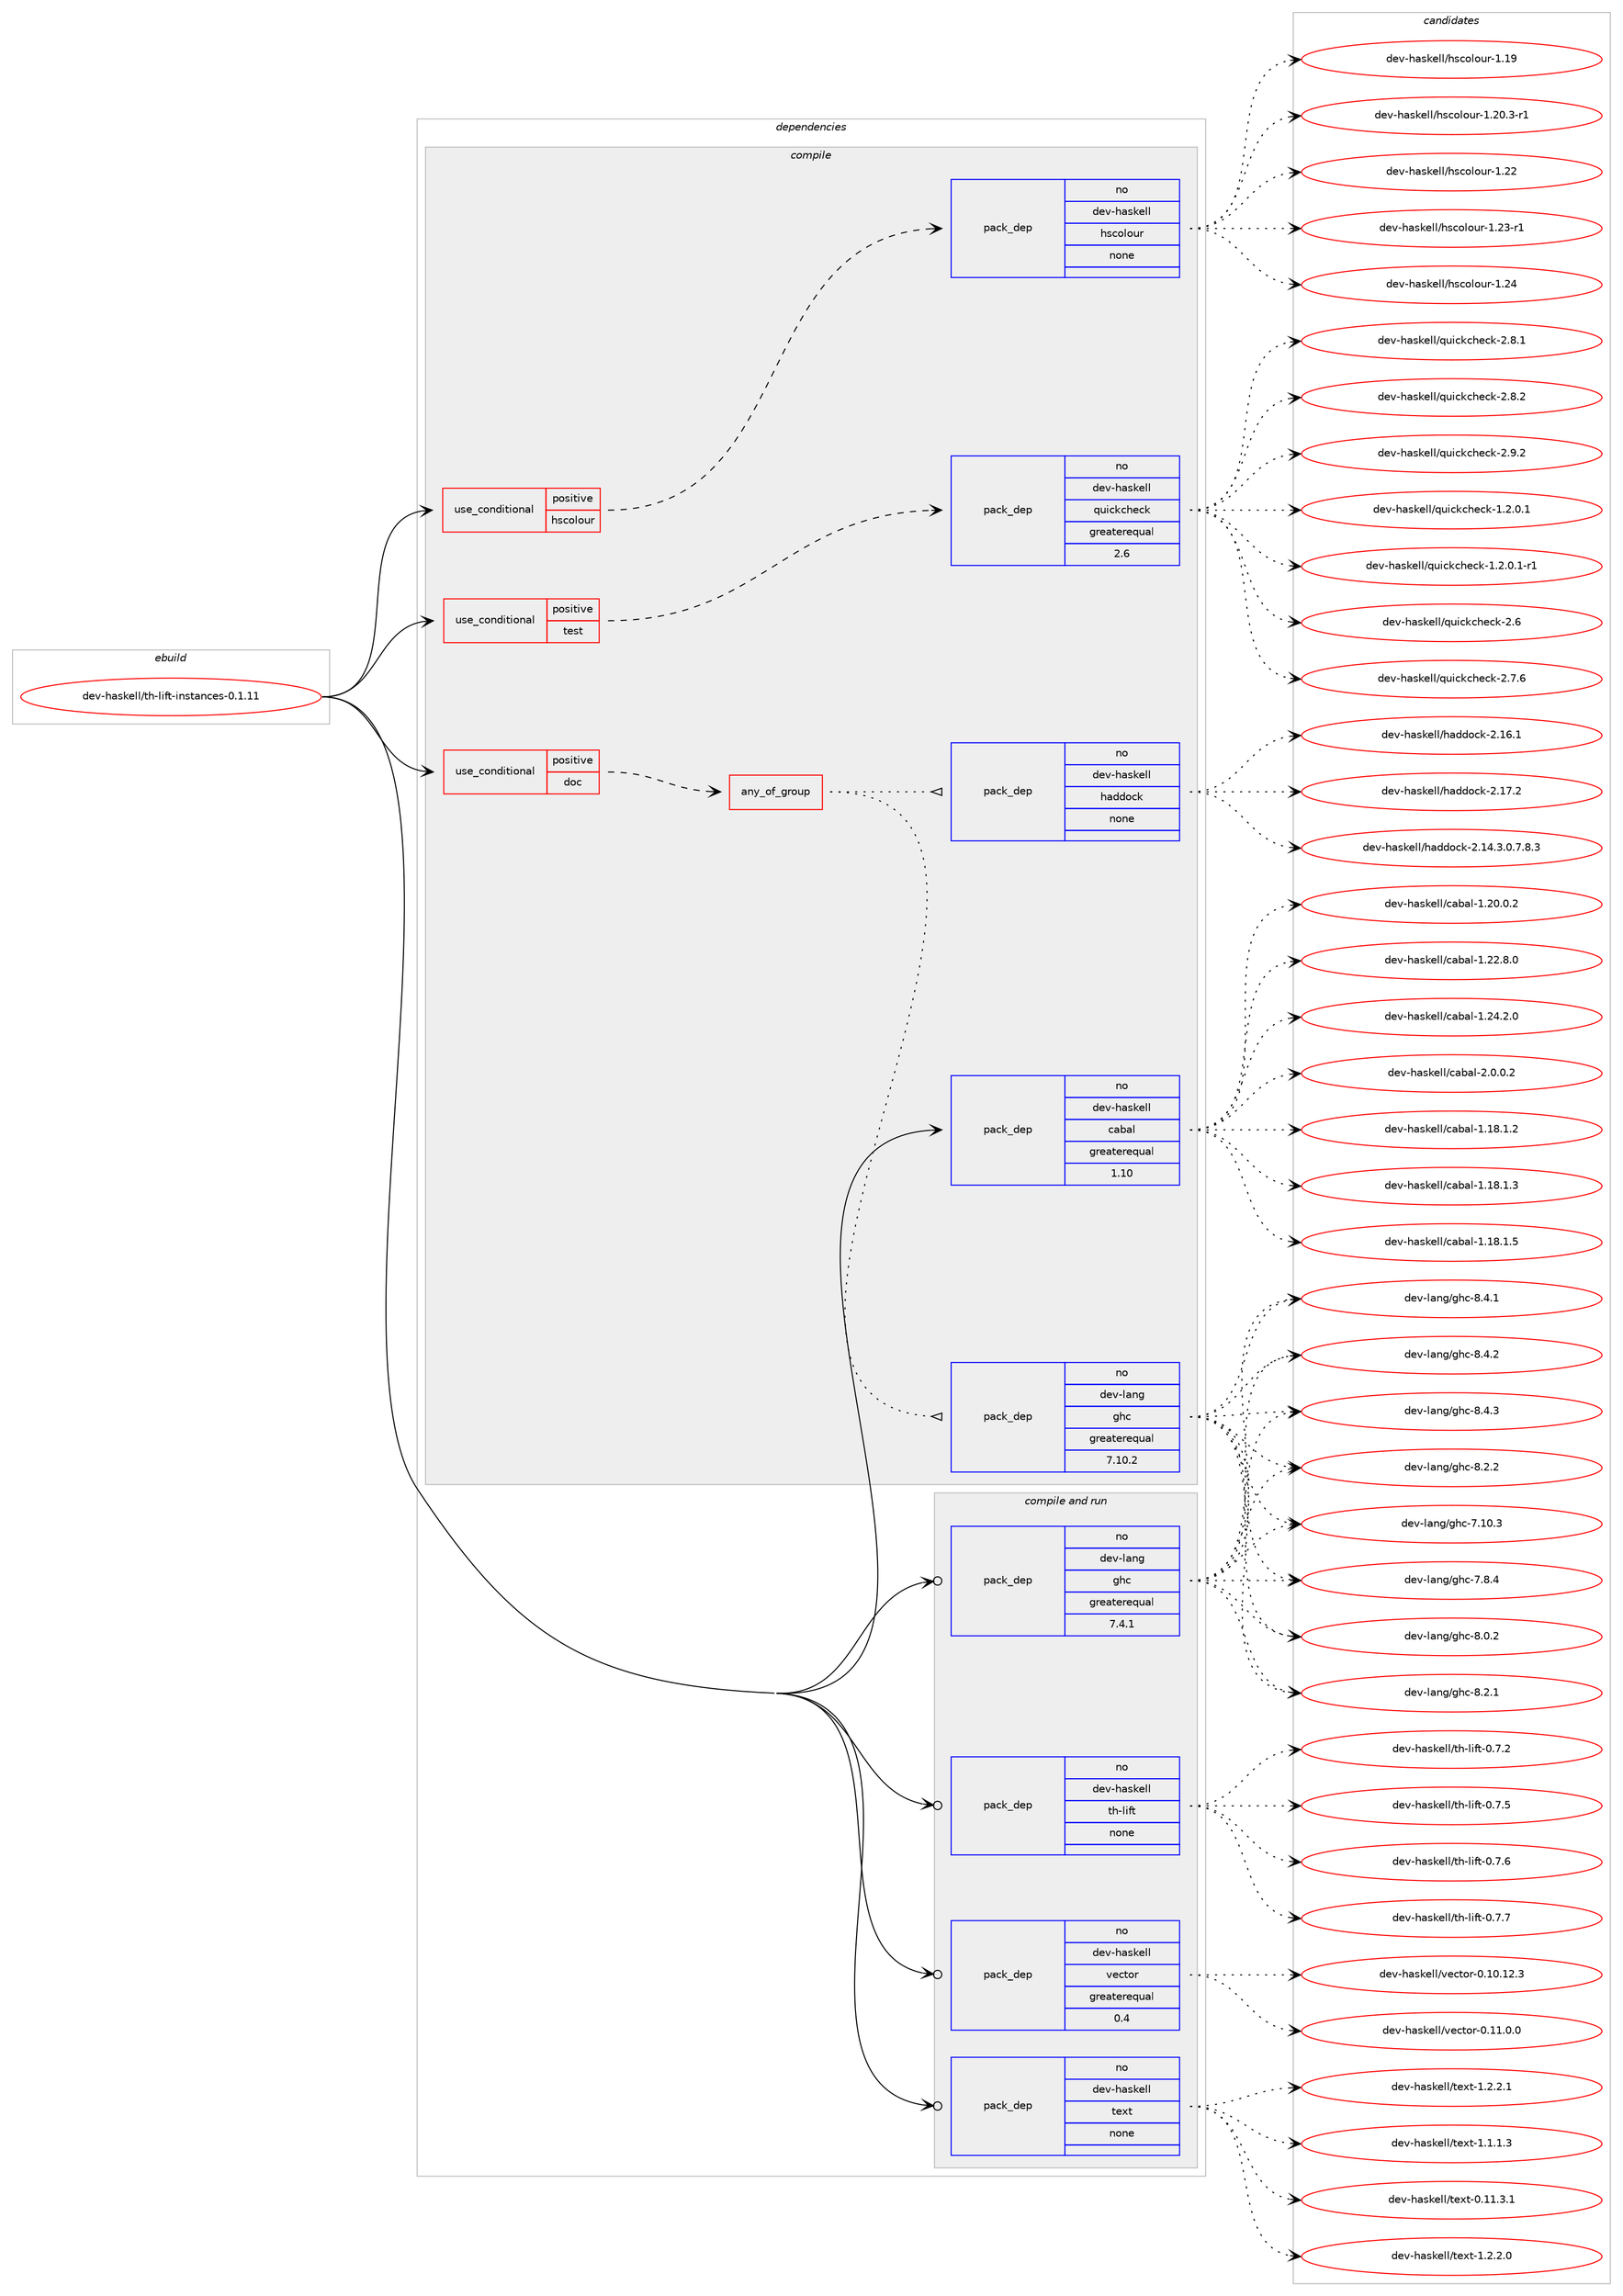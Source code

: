 digraph prolog {

# *************
# Graph options
# *************

newrank=true;
concentrate=true;
compound=true;
graph [rankdir=LR,fontname=Helvetica,fontsize=10,ranksep=1.5];#, ranksep=2.5, nodesep=0.2];
edge  [arrowhead=vee];
node  [fontname=Helvetica,fontsize=10];

# **********
# The ebuild
# **********

subgraph cluster_leftcol {
color=gray;
rank=same;
label=<<i>ebuild</i>>;
id [label="dev-haskell/th-lift-instances-0.1.11", color=red, width=4, href="../dev-haskell/th-lift-instances-0.1.11.svg"];
}

# ****************
# The dependencies
# ****************

subgraph cluster_midcol {
color=gray;
label=<<i>dependencies</i>>;
subgraph cluster_compile {
fillcolor="#eeeeee";
style=filled;
label=<<i>compile</i>>;
subgraph cond361786 {
dependency1346049 [label=<<TABLE BORDER="0" CELLBORDER="1" CELLSPACING="0" CELLPADDING="4"><TR><TD ROWSPAN="3" CELLPADDING="10">use_conditional</TD></TR><TR><TD>positive</TD></TR><TR><TD>doc</TD></TR></TABLE>>, shape=none, color=red];
subgraph any21670 {
dependency1346050 [label=<<TABLE BORDER="0" CELLBORDER="1" CELLSPACING="0" CELLPADDING="4"><TR><TD CELLPADDING="10">any_of_group</TD></TR></TABLE>>, shape=none, color=red];subgraph pack962041 {
dependency1346051 [label=<<TABLE BORDER="0" CELLBORDER="1" CELLSPACING="0" CELLPADDING="4" WIDTH="220"><TR><TD ROWSPAN="6" CELLPADDING="30">pack_dep</TD></TR><TR><TD WIDTH="110">no</TD></TR><TR><TD>dev-haskell</TD></TR><TR><TD>haddock</TD></TR><TR><TD>none</TD></TR><TR><TD></TD></TR></TABLE>>, shape=none, color=blue];
}
dependency1346050:e -> dependency1346051:w [weight=20,style="dotted",arrowhead="oinv"];
subgraph pack962042 {
dependency1346052 [label=<<TABLE BORDER="0" CELLBORDER="1" CELLSPACING="0" CELLPADDING="4" WIDTH="220"><TR><TD ROWSPAN="6" CELLPADDING="30">pack_dep</TD></TR><TR><TD WIDTH="110">no</TD></TR><TR><TD>dev-lang</TD></TR><TR><TD>ghc</TD></TR><TR><TD>greaterequal</TD></TR><TR><TD>7.10.2</TD></TR></TABLE>>, shape=none, color=blue];
}
dependency1346050:e -> dependency1346052:w [weight=20,style="dotted",arrowhead="oinv"];
}
dependency1346049:e -> dependency1346050:w [weight=20,style="dashed",arrowhead="vee"];
}
id:e -> dependency1346049:w [weight=20,style="solid",arrowhead="vee"];
subgraph cond361787 {
dependency1346053 [label=<<TABLE BORDER="0" CELLBORDER="1" CELLSPACING="0" CELLPADDING="4"><TR><TD ROWSPAN="3" CELLPADDING="10">use_conditional</TD></TR><TR><TD>positive</TD></TR><TR><TD>hscolour</TD></TR></TABLE>>, shape=none, color=red];
subgraph pack962043 {
dependency1346054 [label=<<TABLE BORDER="0" CELLBORDER="1" CELLSPACING="0" CELLPADDING="4" WIDTH="220"><TR><TD ROWSPAN="6" CELLPADDING="30">pack_dep</TD></TR><TR><TD WIDTH="110">no</TD></TR><TR><TD>dev-haskell</TD></TR><TR><TD>hscolour</TD></TR><TR><TD>none</TD></TR><TR><TD></TD></TR></TABLE>>, shape=none, color=blue];
}
dependency1346053:e -> dependency1346054:w [weight=20,style="dashed",arrowhead="vee"];
}
id:e -> dependency1346053:w [weight=20,style="solid",arrowhead="vee"];
subgraph cond361788 {
dependency1346055 [label=<<TABLE BORDER="0" CELLBORDER="1" CELLSPACING="0" CELLPADDING="4"><TR><TD ROWSPAN="3" CELLPADDING="10">use_conditional</TD></TR><TR><TD>positive</TD></TR><TR><TD>test</TD></TR></TABLE>>, shape=none, color=red];
subgraph pack962044 {
dependency1346056 [label=<<TABLE BORDER="0" CELLBORDER="1" CELLSPACING="0" CELLPADDING="4" WIDTH="220"><TR><TD ROWSPAN="6" CELLPADDING="30">pack_dep</TD></TR><TR><TD WIDTH="110">no</TD></TR><TR><TD>dev-haskell</TD></TR><TR><TD>quickcheck</TD></TR><TR><TD>greaterequal</TD></TR><TR><TD>2.6</TD></TR></TABLE>>, shape=none, color=blue];
}
dependency1346055:e -> dependency1346056:w [weight=20,style="dashed",arrowhead="vee"];
}
id:e -> dependency1346055:w [weight=20,style="solid",arrowhead="vee"];
subgraph pack962045 {
dependency1346057 [label=<<TABLE BORDER="0" CELLBORDER="1" CELLSPACING="0" CELLPADDING="4" WIDTH="220"><TR><TD ROWSPAN="6" CELLPADDING="30">pack_dep</TD></TR><TR><TD WIDTH="110">no</TD></TR><TR><TD>dev-haskell</TD></TR><TR><TD>cabal</TD></TR><TR><TD>greaterequal</TD></TR><TR><TD>1.10</TD></TR></TABLE>>, shape=none, color=blue];
}
id:e -> dependency1346057:w [weight=20,style="solid",arrowhead="vee"];
}
subgraph cluster_compileandrun {
fillcolor="#eeeeee";
style=filled;
label=<<i>compile and run</i>>;
subgraph pack962046 {
dependency1346058 [label=<<TABLE BORDER="0" CELLBORDER="1" CELLSPACING="0" CELLPADDING="4" WIDTH="220"><TR><TD ROWSPAN="6" CELLPADDING="30">pack_dep</TD></TR><TR><TD WIDTH="110">no</TD></TR><TR><TD>dev-haskell</TD></TR><TR><TD>text</TD></TR><TR><TD>none</TD></TR><TR><TD></TD></TR></TABLE>>, shape=none, color=blue];
}
id:e -> dependency1346058:w [weight=20,style="solid",arrowhead="odotvee"];
subgraph pack962047 {
dependency1346059 [label=<<TABLE BORDER="0" CELLBORDER="1" CELLSPACING="0" CELLPADDING="4" WIDTH="220"><TR><TD ROWSPAN="6" CELLPADDING="30">pack_dep</TD></TR><TR><TD WIDTH="110">no</TD></TR><TR><TD>dev-haskell</TD></TR><TR><TD>th-lift</TD></TR><TR><TD>none</TD></TR><TR><TD></TD></TR></TABLE>>, shape=none, color=blue];
}
id:e -> dependency1346059:w [weight=20,style="solid",arrowhead="odotvee"];
subgraph pack962048 {
dependency1346060 [label=<<TABLE BORDER="0" CELLBORDER="1" CELLSPACING="0" CELLPADDING="4" WIDTH="220"><TR><TD ROWSPAN="6" CELLPADDING="30">pack_dep</TD></TR><TR><TD WIDTH="110">no</TD></TR><TR><TD>dev-haskell</TD></TR><TR><TD>vector</TD></TR><TR><TD>greaterequal</TD></TR><TR><TD>0.4</TD></TR></TABLE>>, shape=none, color=blue];
}
id:e -> dependency1346060:w [weight=20,style="solid",arrowhead="odotvee"];
subgraph pack962049 {
dependency1346061 [label=<<TABLE BORDER="0" CELLBORDER="1" CELLSPACING="0" CELLPADDING="4" WIDTH="220"><TR><TD ROWSPAN="6" CELLPADDING="30">pack_dep</TD></TR><TR><TD WIDTH="110">no</TD></TR><TR><TD>dev-lang</TD></TR><TR><TD>ghc</TD></TR><TR><TD>greaterequal</TD></TR><TR><TD>7.4.1</TD></TR></TABLE>>, shape=none, color=blue];
}
id:e -> dependency1346061:w [weight=20,style="solid",arrowhead="odotvee"];
}
subgraph cluster_run {
fillcolor="#eeeeee";
style=filled;
label=<<i>run</i>>;
}
}

# **************
# The candidates
# **************

subgraph cluster_choices {
rank=same;
color=gray;
label=<<i>candidates</i>>;

subgraph choice962041 {
color=black;
nodesep=1;
choice1001011184510497115107101108108471049710010011199107455046495246514648465546564651 [label="dev-haskell/haddock-2.14.3.0.7.8.3", color=red, width=4,href="../dev-haskell/haddock-2.14.3.0.7.8.3.svg"];
choice100101118451049711510710110810847104971001001119910745504649544649 [label="dev-haskell/haddock-2.16.1", color=red, width=4,href="../dev-haskell/haddock-2.16.1.svg"];
choice100101118451049711510710110810847104971001001119910745504649554650 [label="dev-haskell/haddock-2.17.2", color=red, width=4,href="../dev-haskell/haddock-2.17.2.svg"];
dependency1346051:e -> choice1001011184510497115107101108108471049710010011199107455046495246514648465546564651:w [style=dotted,weight="100"];
dependency1346051:e -> choice100101118451049711510710110810847104971001001119910745504649544649:w [style=dotted,weight="100"];
dependency1346051:e -> choice100101118451049711510710110810847104971001001119910745504649554650:w [style=dotted,weight="100"];
}
subgraph choice962042 {
color=black;
nodesep=1;
choice1001011184510897110103471031049945554649484651 [label="dev-lang/ghc-7.10.3", color=red, width=4,href="../dev-lang/ghc-7.10.3.svg"];
choice10010111845108971101034710310499455546564652 [label="dev-lang/ghc-7.8.4", color=red, width=4,href="../dev-lang/ghc-7.8.4.svg"];
choice10010111845108971101034710310499455646484650 [label="dev-lang/ghc-8.0.2", color=red, width=4,href="../dev-lang/ghc-8.0.2.svg"];
choice10010111845108971101034710310499455646504649 [label="dev-lang/ghc-8.2.1", color=red, width=4,href="../dev-lang/ghc-8.2.1.svg"];
choice10010111845108971101034710310499455646504650 [label="dev-lang/ghc-8.2.2", color=red, width=4,href="../dev-lang/ghc-8.2.2.svg"];
choice10010111845108971101034710310499455646524649 [label="dev-lang/ghc-8.4.1", color=red, width=4,href="../dev-lang/ghc-8.4.1.svg"];
choice10010111845108971101034710310499455646524650 [label="dev-lang/ghc-8.4.2", color=red, width=4,href="../dev-lang/ghc-8.4.2.svg"];
choice10010111845108971101034710310499455646524651 [label="dev-lang/ghc-8.4.3", color=red, width=4,href="../dev-lang/ghc-8.4.3.svg"];
dependency1346052:e -> choice1001011184510897110103471031049945554649484651:w [style=dotted,weight="100"];
dependency1346052:e -> choice10010111845108971101034710310499455546564652:w [style=dotted,weight="100"];
dependency1346052:e -> choice10010111845108971101034710310499455646484650:w [style=dotted,weight="100"];
dependency1346052:e -> choice10010111845108971101034710310499455646504649:w [style=dotted,weight="100"];
dependency1346052:e -> choice10010111845108971101034710310499455646504650:w [style=dotted,weight="100"];
dependency1346052:e -> choice10010111845108971101034710310499455646524649:w [style=dotted,weight="100"];
dependency1346052:e -> choice10010111845108971101034710310499455646524650:w [style=dotted,weight="100"];
dependency1346052:e -> choice10010111845108971101034710310499455646524651:w [style=dotted,weight="100"];
}
subgraph choice962043 {
color=black;
nodesep=1;
choice100101118451049711510710110810847104115991111081111171144549464957 [label="dev-haskell/hscolour-1.19", color=red, width=4,href="../dev-haskell/hscolour-1.19.svg"];
choice10010111845104971151071011081084710411599111108111117114454946504846514511449 [label="dev-haskell/hscolour-1.20.3-r1", color=red, width=4,href="../dev-haskell/hscolour-1.20.3-r1.svg"];
choice100101118451049711510710110810847104115991111081111171144549465050 [label="dev-haskell/hscolour-1.22", color=red, width=4,href="../dev-haskell/hscolour-1.22.svg"];
choice1001011184510497115107101108108471041159911110811111711445494650514511449 [label="dev-haskell/hscolour-1.23-r1", color=red, width=4,href="../dev-haskell/hscolour-1.23-r1.svg"];
choice100101118451049711510710110810847104115991111081111171144549465052 [label="dev-haskell/hscolour-1.24", color=red, width=4,href="../dev-haskell/hscolour-1.24.svg"];
dependency1346054:e -> choice100101118451049711510710110810847104115991111081111171144549464957:w [style=dotted,weight="100"];
dependency1346054:e -> choice10010111845104971151071011081084710411599111108111117114454946504846514511449:w [style=dotted,weight="100"];
dependency1346054:e -> choice100101118451049711510710110810847104115991111081111171144549465050:w [style=dotted,weight="100"];
dependency1346054:e -> choice1001011184510497115107101108108471041159911110811111711445494650514511449:w [style=dotted,weight="100"];
dependency1346054:e -> choice100101118451049711510710110810847104115991111081111171144549465052:w [style=dotted,weight="100"];
}
subgraph choice962044 {
color=black;
nodesep=1;
choice1001011184510497115107101108108471131171059910799104101991074549465046484649 [label="dev-haskell/quickcheck-1.2.0.1", color=red, width=4,href="../dev-haskell/quickcheck-1.2.0.1.svg"];
choice10010111845104971151071011081084711311710599107991041019910745494650464846494511449 [label="dev-haskell/quickcheck-1.2.0.1-r1", color=red, width=4,href="../dev-haskell/quickcheck-1.2.0.1-r1.svg"];
choice10010111845104971151071011081084711311710599107991041019910745504654 [label="dev-haskell/quickcheck-2.6", color=red, width=4,href="../dev-haskell/quickcheck-2.6.svg"];
choice100101118451049711510710110810847113117105991079910410199107455046554654 [label="dev-haskell/quickcheck-2.7.6", color=red, width=4,href="../dev-haskell/quickcheck-2.7.6.svg"];
choice100101118451049711510710110810847113117105991079910410199107455046564649 [label="dev-haskell/quickcheck-2.8.1", color=red, width=4,href="../dev-haskell/quickcheck-2.8.1.svg"];
choice100101118451049711510710110810847113117105991079910410199107455046564650 [label="dev-haskell/quickcheck-2.8.2", color=red, width=4,href="../dev-haskell/quickcheck-2.8.2.svg"];
choice100101118451049711510710110810847113117105991079910410199107455046574650 [label="dev-haskell/quickcheck-2.9.2", color=red, width=4,href="../dev-haskell/quickcheck-2.9.2.svg"];
dependency1346056:e -> choice1001011184510497115107101108108471131171059910799104101991074549465046484649:w [style=dotted,weight="100"];
dependency1346056:e -> choice10010111845104971151071011081084711311710599107991041019910745494650464846494511449:w [style=dotted,weight="100"];
dependency1346056:e -> choice10010111845104971151071011081084711311710599107991041019910745504654:w [style=dotted,weight="100"];
dependency1346056:e -> choice100101118451049711510710110810847113117105991079910410199107455046554654:w [style=dotted,weight="100"];
dependency1346056:e -> choice100101118451049711510710110810847113117105991079910410199107455046564649:w [style=dotted,weight="100"];
dependency1346056:e -> choice100101118451049711510710110810847113117105991079910410199107455046564650:w [style=dotted,weight="100"];
dependency1346056:e -> choice100101118451049711510710110810847113117105991079910410199107455046574650:w [style=dotted,weight="100"];
}
subgraph choice962045 {
color=black;
nodesep=1;
choice10010111845104971151071011081084799979897108454946495646494650 [label="dev-haskell/cabal-1.18.1.2", color=red, width=4,href="../dev-haskell/cabal-1.18.1.2.svg"];
choice10010111845104971151071011081084799979897108454946495646494651 [label="dev-haskell/cabal-1.18.1.3", color=red, width=4,href="../dev-haskell/cabal-1.18.1.3.svg"];
choice10010111845104971151071011081084799979897108454946495646494653 [label="dev-haskell/cabal-1.18.1.5", color=red, width=4,href="../dev-haskell/cabal-1.18.1.5.svg"];
choice10010111845104971151071011081084799979897108454946504846484650 [label="dev-haskell/cabal-1.20.0.2", color=red, width=4,href="../dev-haskell/cabal-1.20.0.2.svg"];
choice10010111845104971151071011081084799979897108454946505046564648 [label="dev-haskell/cabal-1.22.8.0", color=red, width=4,href="../dev-haskell/cabal-1.22.8.0.svg"];
choice10010111845104971151071011081084799979897108454946505246504648 [label="dev-haskell/cabal-1.24.2.0", color=red, width=4,href="../dev-haskell/cabal-1.24.2.0.svg"];
choice100101118451049711510710110810847999798971084550464846484650 [label="dev-haskell/cabal-2.0.0.2", color=red, width=4,href="../dev-haskell/cabal-2.0.0.2.svg"];
dependency1346057:e -> choice10010111845104971151071011081084799979897108454946495646494650:w [style=dotted,weight="100"];
dependency1346057:e -> choice10010111845104971151071011081084799979897108454946495646494651:w [style=dotted,weight="100"];
dependency1346057:e -> choice10010111845104971151071011081084799979897108454946495646494653:w [style=dotted,weight="100"];
dependency1346057:e -> choice10010111845104971151071011081084799979897108454946504846484650:w [style=dotted,weight="100"];
dependency1346057:e -> choice10010111845104971151071011081084799979897108454946505046564648:w [style=dotted,weight="100"];
dependency1346057:e -> choice10010111845104971151071011081084799979897108454946505246504648:w [style=dotted,weight="100"];
dependency1346057:e -> choice100101118451049711510710110810847999798971084550464846484650:w [style=dotted,weight="100"];
}
subgraph choice962046 {
color=black;
nodesep=1;
choice100101118451049711510710110810847116101120116454846494946514649 [label="dev-haskell/text-0.11.3.1", color=red, width=4,href="../dev-haskell/text-0.11.3.1.svg"];
choice1001011184510497115107101108108471161011201164549464946494651 [label="dev-haskell/text-1.1.1.3", color=red, width=4,href="../dev-haskell/text-1.1.1.3.svg"];
choice1001011184510497115107101108108471161011201164549465046504648 [label="dev-haskell/text-1.2.2.0", color=red, width=4,href="../dev-haskell/text-1.2.2.0.svg"];
choice1001011184510497115107101108108471161011201164549465046504649 [label="dev-haskell/text-1.2.2.1", color=red, width=4,href="../dev-haskell/text-1.2.2.1.svg"];
dependency1346058:e -> choice100101118451049711510710110810847116101120116454846494946514649:w [style=dotted,weight="100"];
dependency1346058:e -> choice1001011184510497115107101108108471161011201164549464946494651:w [style=dotted,weight="100"];
dependency1346058:e -> choice1001011184510497115107101108108471161011201164549465046504648:w [style=dotted,weight="100"];
dependency1346058:e -> choice1001011184510497115107101108108471161011201164549465046504649:w [style=dotted,weight="100"];
}
subgraph choice962047 {
color=black;
nodesep=1;
choice10010111845104971151071011081084711610445108105102116454846554650 [label="dev-haskell/th-lift-0.7.2", color=red, width=4,href="../dev-haskell/th-lift-0.7.2.svg"];
choice10010111845104971151071011081084711610445108105102116454846554653 [label="dev-haskell/th-lift-0.7.5", color=red, width=4,href="../dev-haskell/th-lift-0.7.5.svg"];
choice10010111845104971151071011081084711610445108105102116454846554654 [label="dev-haskell/th-lift-0.7.6", color=red, width=4,href="../dev-haskell/th-lift-0.7.6.svg"];
choice10010111845104971151071011081084711610445108105102116454846554655 [label="dev-haskell/th-lift-0.7.7", color=red, width=4,href="../dev-haskell/th-lift-0.7.7.svg"];
dependency1346059:e -> choice10010111845104971151071011081084711610445108105102116454846554650:w [style=dotted,weight="100"];
dependency1346059:e -> choice10010111845104971151071011081084711610445108105102116454846554653:w [style=dotted,weight="100"];
dependency1346059:e -> choice10010111845104971151071011081084711610445108105102116454846554654:w [style=dotted,weight="100"];
dependency1346059:e -> choice10010111845104971151071011081084711610445108105102116454846554655:w [style=dotted,weight="100"];
}
subgraph choice962048 {
color=black;
nodesep=1;
choice1001011184510497115107101108108471181019911611111445484649484649504651 [label="dev-haskell/vector-0.10.12.3", color=red, width=4,href="../dev-haskell/vector-0.10.12.3.svg"];
choice10010111845104971151071011081084711810199116111114454846494946484648 [label="dev-haskell/vector-0.11.0.0", color=red, width=4,href="../dev-haskell/vector-0.11.0.0.svg"];
dependency1346060:e -> choice1001011184510497115107101108108471181019911611111445484649484649504651:w [style=dotted,weight="100"];
dependency1346060:e -> choice10010111845104971151071011081084711810199116111114454846494946484648:w [style=dotted,weight="100"];
}
subgraph choice962049 {
color=black;
nodesep=1;
choice1001011184510897110103471031049945554649484651 [label="dev-lang/ghc-7.10.3", color=red, width=4,href="../dev-lang/ghc-7.10.3.svg"];
choice10010111845108971101034710310499455546564652 [label="dev-lang/ghc-7.8.4", color=red, width=4,href="../dev-lang/ghc-7.8.4.svg"];
choice10010111845108971101034710310499455646484650 [label="dev-lang/ghc-8.0.2", color=red, width=4,href="../dev-lang/ghc-8.0.2.svg"];
choice10010111845108971101034710310499455646504649 [label="dev-lang/ghc-8.2.1", color=red, width=4,href="../dev-lang/ghc-8.2.1.svg"];
choice10010111845108971101034710310499455646504650 [label="dev-lang/ghc-8.2.2", color=red, width=4,href="../dev-lang/ghc-8.2.2.svg"];
choice10010111845108971101034710310499455646524649 [label="dev-lang/ghc-8.4.1", color=red, width=4,href="../dev-lang/ghc-8.4.1.svg"];
choice10010111845108971101034710310499455646524650 [label="dev-lang/ghc-8.4.2", color=red, width=4,href="../dev-lang/ghc-8.4.2.svg"];
choice10010111845108971101034710310499455646524651 [label="dev-lang/ghc-8.4.3", color=red, width=4,href="../dev-lang/ghc-8.4.3.svg"];
dependency1346061:e -> choice1001011184510897110103471031049945554649484651:w [style=dotted,weight="100"];
dependency1346061:e -> choice10010111845108971101034710310499455546564652:w [style=dotted,weight="100"];
dependency1346061:e -> choice10010111845108971101034710310499455646484650:w [style=dotted,weight="100"];
dependency1346061:e -> choice10010111845108971101034710310499455646504649:w [style=dotted,weight="100"];
dependency1346061:e -> choice10010111845108971101034710310499455646504650:w [style=dotted,weight="100"];
dependency1346061:e -> choice10010111845108971101034710310499455646524649:w [style=dotted,weight="100"];
dependency1346061:e -> choice10010111845108971101034710310499455646524650:w [style=dotted,weight="100"];
dependency1346061:e -> choice10010111845108971101034710310499455646524651:w [style=dotted,weight="100"];
}
}

}
